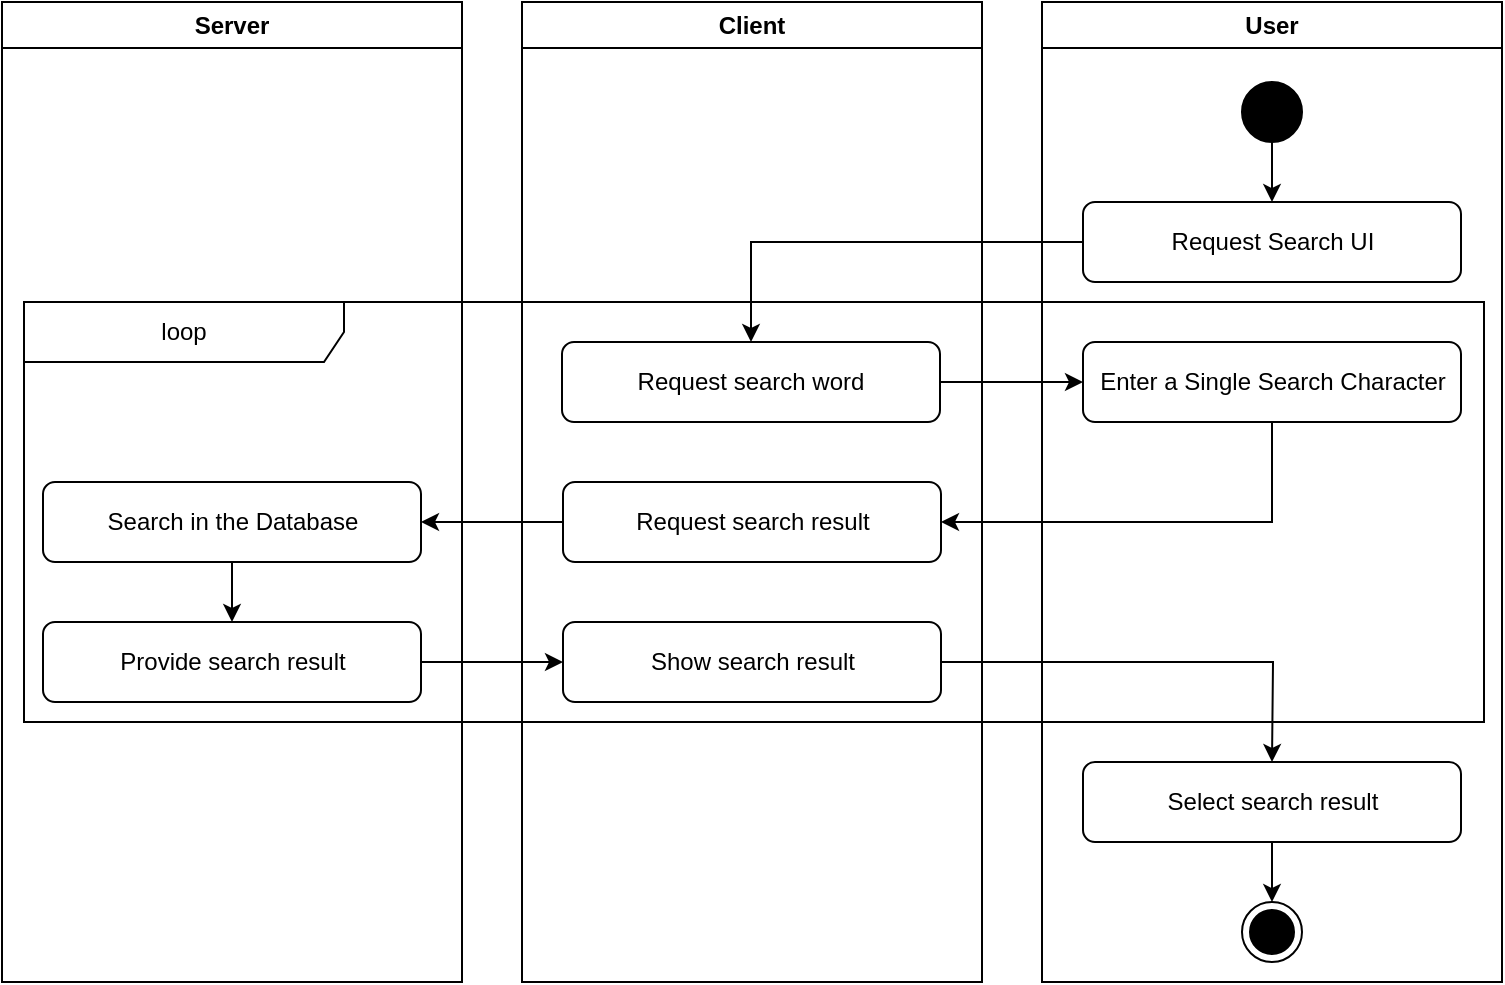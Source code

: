 <mxfile version="24.8.6">
  <diagram name="페이지-1" id="HObtC5oPkVgvrynjsulA">
    <mxGraphModel dx="1434" dy="780" grid="1" gridSize="10" guides="1" tooltips="1" connect="1" arrows="1" fold="1" page="1" pageScale="1" pageWidth="827" pageHeight="1169" math="0" shadow="0">
      <root>
        <mxCell id="0" />
        <mxCell id="1" parent="0" />
        <mxCell id="wxyRs1XQf3C56py_Pnzs-1" value="Server" style="swimlane;whiteSpace=wrap;html=1;" parent="1" vertex="1">
          <mxGeometry x="39" y="50" width="230" height="490" as="geometry">
            <mxRectangle x="39" y="50" width="80" height="30" as="alternateBounds" />
          </mxGeometry>
        </mxCell>
        <mxCell id="jXVnmlY651y_onA_-QU1-7" value="" style="edgeStyle=orthogonalEdgeStyle;rounded=0;orthogonalLoop=1;jettySize=auto;html=1;" edge="1" parent="wxyRs1XQf3C56py_Pnzs-1" source="wxyRs1XQf3C56py_Pnzs-18" target="jXVnmlY651y_onA_-QU1-6">
          <mxGeometry relative="1" as="geometry" />
        </mxCell>
        <mxCell id="wxyRs1XQf3C56py_Pnzs-18" value="Search in the Database" style="rounded=1;whiteSpace=wrap;html=1;" parent="wxyRs1XQf3C56py_Pnzs-1" vertex="1">
          <mxGeometry x="20.5" y="240" width="189" height="40" as="geometry" />
        </mxCell>
        <mxCell id="jXVnmlY651y_onA_-QU1-6" value="Provide search result" style="rounded=1;whiteSpace=wrap;html=1;" vertex="1" parent="wxyRs1XQf3C56py_Pnzs-1">
          <mxGeometry x="20.5" y="310" width="189" height="40" as="geometry" />
        </mxCell>
        <mxCell id="wxyRs1XQf3C56py_Pnzs-2" value="Client" style="swimlane;whiteSpace=wrap;html=1;" parent="1" vertex="1">
          <mxGeometry x="299" y="50" width="230" height="490" as="geometry" />
        </mxCell>
        <mxCell id="wxyRs1XQf3C56py_Pnzs-7" value="Request search word" style="rounded=1;whiteSpace=wrap;html=1;" parent="wxyRs1XQf3C56py_Pnzs-2" vertex="1">
          <mxGeometry x="20" y="170" width="189" height="40" as="geometry" />
        </mxCell>
        <mxCell id="wxyRs1XQf3C56py_Pnzs-10" value="Request search result" style="rounded=1;whiteSpace=wrap;html=1;" parent="wxyRs1XQf3C56py_Pnzs-2" vertex="1">
          <mxGeometry x="20.5" y="240" width="189" height="40" as="geometry" />
        </mxCell>
        <mxCell id="wxyRs1XQf3C56py_Pnzs-20" value="Show search result" style="rounded=1;whiteSpace=wrap;html=1;" parent="wxyRs1XQf3C56py_Pnzs-2" vertex="1">
          <mxGeometry x="20.5" y="310" width="189" height="40" as="geometry" />
        </mxCell>
        <mxCell id="wxyRs1XQf3C56py_Pnzs-3" value="User" style="swimlane;whiteSpace=wrap;html=1;" parent="1" vertex="1">
          <mxGeometry x="559" y="50" width="230" height="490" as="geometry" />
        </mxCell>
        <mxCell id="wxyRs1XQf3C56py_Pnzs-4" value="Request Search UI" style="rounded=1;whiteSpace=wrap;html=1;" parent="wxyRs1XQf3C56py_Pnzs-3" vertex="1">
          <mxGeometry x="20.5" y="100" width="189" height="40" as="geometry" />
        </mxCell>
        <mxCell id="wxyRs1XQf3C56py_Pnzs-6" style="edgeStyle=orthogonalEdgeStyle;rounded=0;orthogonalLoop=1;jettySize=auto;html=1;entryX=0.5;entryY=0;entryDx=0;entryDy=0;" parent="wxyRs1XQf3C56py_Pnzs-3" source="wxyRs1XQf3C56py_Pnzs-5" target="wxyRs1XQf3C56py_Pnzs-4" edge="1">
          <mxGeometry relative="1" as="geometry" />
        </mxCell>
        <mxCell id="wxyRs1XQf3C56py_Pnzs-5" value="" style="ellipse;whiteSpace=wrap;html=1;aspect=fixed;fillColor=#000000;" parent="wxyRs1XQf3C56py_Pnzs-3" vertex="1">
          <mxGeometry x="100" y="40" width="30" height="30" as="geometry" />
        </mxCell>
        <mxCell id="wxyRs1XQf3C56py_Pnzs-8" value="Enter a Single Search Character" style="rounded=1;whiteSpace=wrap;html=1;verticalAlign=middle;" parent="wxyRs1XQf3C56py_Pnzs-3" vertex="1">
          <mxGeometry x="20.5" y="170" width="189" height="40" as="geometry" />
        </mxCell>
        <mxCell id="jXVnmlY651y_onA_-QU1-17" value="" style="edgeStyle=orthogonalEdgeStyle;rounded=0;orthogonalLoop=1;jettySize=auto;html=1;" edge="1" parent="wxyRs1XQf3C56py_Pnzs-3" source="jXVnmlY651y_onA_-QU1-15" target="jXVnmlY651y_onA_-QU1-16">
          <mxGeometry relative="1" as="geometry" />
        </mxCell>
        <mxCell id="jXVnmlY651y_onA_-QU1-15" value="Select search result" style="rounded=1;whiteSpace=wrap;html=1;verticalAlign=middle;" vertex="1" parent="wxyRs1XQf3C56py_Pnzs-3">
          <mxGeometry x="20.5" y="380" width="189" height="40" as="geometry" />
        </mxCell>
        <mxCell id="jXVnmlY651y_onA_-QU1-16" value="" style="ellipse;html=1;shape=endState;fillColor=strokeColor;" vertex="1" parent="wxyRs1XQf3C56py_Pnzs-3">
          <mxGeometry x="100" y="450" width="30" height="30" as="geometry" />
        </mxCell>
        <mxCell id="wxyRs1XQf3C56py_Pnzs-13" style="edgeStyle=orthogonalEdgeStyle;rounded=0;orthogonalLoop=1;jettySize=auto;html=1;entryX=0.5;entryY=0;entryDx=0;entryDy=0;" parent="1" source="wxyRs1XQf3C56py_Pnzs-4" target="wxyRs1XQf3C56py_Pnzs-7" edge="1">
          <mxGeometry relative="1" as="geometry" />
        </mxCell>
        <mxCell id="wxyRs1XQf3C56py_Pnzs-16" style="edgeStyle=orthogonalEdgeStyle;rounded=0;orthogonalLoop=1;jettySize=auto;html=1;entryX=1;entryY=0.5;entryDx=0;entryDy=0;exitX=0.5;exitY=1;exitDx=0;exitDy=0;" parent="1" source="wxyRs1XQf3C56py_Pnzs-8" target="wxyRs1XQf3C56py_Pnzs-10" edge="1">
          <mxGeometry relative="1" as="geometry">
            <Array as="points">
              <mxPoint x="674" y="310" />
            </Array>
          </mxGeometry>
        </mxCell>
        <mxCell id="jXVnmlY651y_onA_-QU1-4" style="edgeStyle=orthogonalEdgeStyle;rounded=0;orthogonalLoop=1;jettySize=auto;html=1;entryX=0;entryY=0.5;entryDx=0;entryDy=0;" edge="1" parent="1" source="wxyRs1XQf3C56py_Pnzs-7" target="wxyRs1XQf3C56py_Pnzs-8">
          <mxGeometry relative="1" as="geometry">
            <Array as="points">
              <mxPoint x="410" y="240" />
            </Array>
          </mxGeometry>
        </mxCell>
        <mxCell id="jXVnmlY651y_onA_-QU1-5" style="edgeStyle=orthogonalEdgeStyle;rounded=0;orthogonalLoop=1;jettySize=auto;html=1;entryX=1;entryY=0.5;entryDx=0;entryDy=0;" edge="1" parent="1" source="wxyRs1XQf3C56py_Pnzs-10" target="wxyRs1XQf3C56py_Pnzs-18">
          <mxGeometry relative="1" as="geometry" />
        </mxCell>
        <mxCell id="jXVnmlY651y_onA_-QU1-8" style="edgeStyle=orthogonalEdgeStyle;rounded=0;orthogonalLoop=1;jettySize=auto;html=1;entryX=0;entryY=0.5;entryDx=0;entryDy=0;" edge="1" parent="1" source="jXVnmlY651y_onA_-QU1-6" target="wxyRs1XQf3C56py_Pnzs-20">
          <mxGeometry relative="1" as="geometry" />
        </mxCell>
        <mxCell id="jXVnmlY651y_onA_-QU1-10" value="loop" style="shape=umlFrame;whiteSpace=wrap;html=1;pointerEvents=0;recursiveResize=0;container=1;collapsible=0;width=160;" vertex="1" parent="1">
          <mxGeometry x="50" y="200" width="730" height="210" as="geometry" />
        </mxCell>
        <mxCell id="jXVnmlY651y_onA_-QU1-12" style="edgeStyle=orthogonalEdgeStyle;rounded=0;orthogonalLoop=1;jettySize=auto;html=1;entryX=0.5;entryY=0;entryDx=0;entryDy=0;" edge="1" parent="1" source="wxyRs1XQf3C56py_Pnzs-20">
          <mxGeometry relative="1" as="geometry">
            <mxPoint x="674" y="430" as="targetPoint" />
          </mxGeometry>
        </mxCell>
      </root>
    </mxGraphModel>
  </diagram>
</mxfile>
